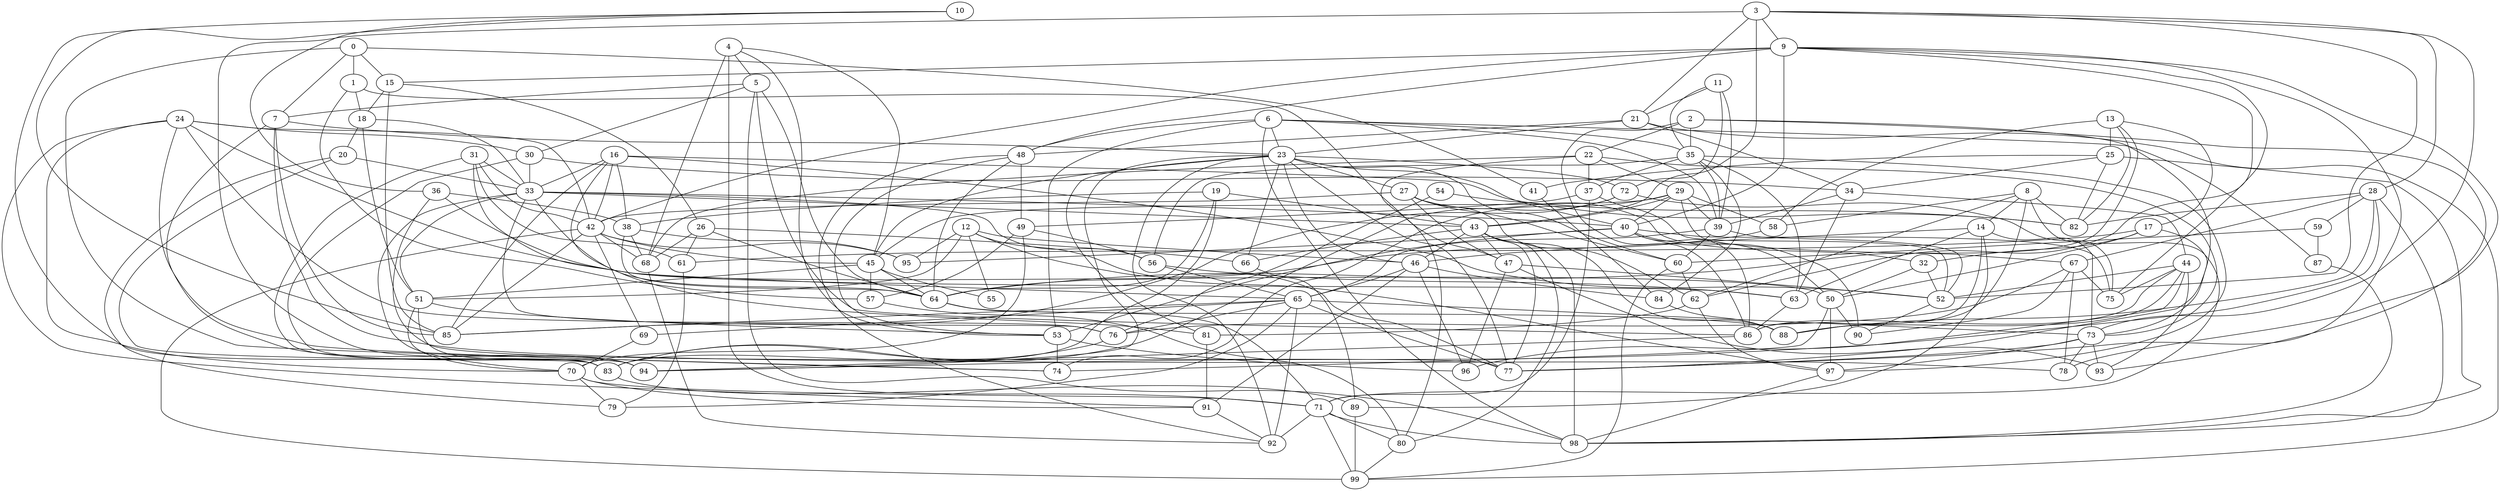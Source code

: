 strict graph "" {
	0 -- 1	[weight=6];
	0 -- 7	[weight=3];
	0 -- 15	[weight=0];
	0 -- 41	[weight=8];
	0 -- 74	[weight=4];
	1 -- 18	[weight=0];
	1 -- 47	[weight=3];
	1 -- 57	[weight=1];
	2 -- 22	[weight=1];
	2 -- 35	[weight=10];
	2 -- 77	[weight=9];
	2 -- 86	[weight=3];
	2 -- 93	[weight=1];
	3 -- 9	[weight=5];
	3 -- 21	[weight=6];
	3 -- 28	[weight=7];
	3 -- 43	[weight=7];
	3 -- 52	[weight=4];
	3 -- 73	[weight=1];
	3 -- 94	[weight=5];
	4 -- 5	[weight=1];
	4 -- 45	[weight=1];
	4 -- 53	[weight=0];
	4 -- 68	[weight=0];
	4 -- 71	[weight=9];
	5 -- 7	[weight=8];
	5 -- 30	[weight=1];
	5 -- 64	[weight=3];
	5 -- 86	[weight=5];
	5 -- 98	[weight=0];
	6 -- 23	[weight=4];
	6 -- 35	[weight=10];
	6 -- 39	[weight=3];
	6 -- 48	[weight=10];
	6 -- 53	[weight=6];
	6 -- 87	[weight=8];
	6 -- 98	[weight=9];
	7 -- 23	[weight=6];
	7 -- 78	[weight=4];
	7 -- 85	[weight=9];
	7 -- 94	[weight=5];
	8 -- 14	[weight=7];
	8 -- 58	[weight=5];
	8 -- 62	[weight=1];
	8 -- 71	[weight=10];
	8 -- 82	[weight=3];
	8 -- 88	[weight=3];
	9 -- 15	[weight=7];
	9 -- 40	[weight=9];
	9 -- 42	[weight=10];
	9 -- 48	[weight=10];
	9 -- 62	[weight=7];
	9 -- 75	[weight=0];
	9 -- 77	[weight=8];
	9 -- 78	[weight=4];
	10 -- 36	[weight=0];
	10 -- 83	[weight=0];
	10 -- 85	[weight=0];
	11 -- 21	[weight=4];
	11 -- 35	[weight=6];
	11 -- 39	[weight=8];
	11 -- 72	[weight=7];
	12 -- 46	[weight=3];
	12 -- 51	[weight=7];
	12 -- 55	[weight=10];
	12 -- 77	[weight=9];
	12 -- 95	[weight=6];
	12 -- 97	[weight=3];
	13 -- 17	[weight=0];
	13 -- 25	[weight=6];
	13 -- 58	[weight=10];
	13 -- 64	[weight=7];
	13 -- 82	[weight=6];
	14 -- 46	[weight=2];
	14 -- 63	[weight=2];
	14 -- 73	[weight=2];
	14 -- 86	[weight=2];
	14 -- 89	[weight=4];
	15 -- 18	[weight=9];
	15 -- 26	[weight=2];
	15 -- 85	[weight=4];
	16 -- 33	[weight=7];
	16 -- 38	[weight=8];
	16 -- 42	[weight=8];
	16 -- 52	[weight=0];
	16 -- 81	[weight=10];
	16 -- 82	[weight=6];
	16 -- 85	[weight=2];
	17 -- 32	[weight=6];
	17 -- 50	[weight=1];
	17 -- 61	[weight=7];
	17 -- 73	[weight=4];
	18 -- 20	[weight=2];
	18 -- 33	[weight=0];
	18 -- 51	[weight=1];
	19 -- 38	[weight=6];
	19 -- 43	[weight=10];
	19 -- 64	[weight=9];
	19 -- 83	[weight=6];
	20 -- 33	[weight=7];
	20 -- 79	[weight=8];
	20 -- 83	[weight=0];
	21 -- 23	[weight=9];
	21 -- 34	[weight=6];
	21 -- 48	[weight=9];
	21 -- 99	[weight=4];
	22 -- 29	[weight=5];
	22 -- 37	[weight=9];
	22 -- 68	[weight=6];
	22 -- 73	[weight=5];
	22 -- 80	[weight=6];
	23 -- 27	[weight=7];
	23 -- 40	[weight=0];
	23 -- 45	[weight=2];
	23 -- 46	[weight=3];
	23 -- 60	[weight=9];
	23 -- 66	[weight=8];
	23 -- 72	[weight=9];
	23 -- 77	[weight=6];
	23 -- 81	[weight=7];
	23 -- 92	[weight=10];
	23 -- 94	[weight=4];
	24 -- 30	[weight=4];
	24 -- 42	[weight=0];
	24 -- 50	[weight=6];
	24 -- 70	[weight=2];
	24 -- 74	[weight=6];
	24 -- 76	[weight=8];
	24 -- 91	[weight=2];
	25 -- 34	[weight=3];
	25 -- 41	[weight=0];
	25 -- 82	[weight=1];
	25 -- 98	[weight=1];
	26 -- 61	[weight=2];
	26 -- 64	[weight=0];
	26 -- 66	[weight=4];
	26 -- 68	[weight=4];
	27 -- 32	[weight=7];
	27 -- 42	[weight=3];
	27 -- 47	[weight=10];
	27 -- 60	[weight=3];
	27 -- 62	[weight=6];
	28 -- 59	[weight=5];
	28 -- 67	[weight=2];
	28 -- 82	[weight=6];
	28 -- 88	[weight=0];
	28 -- 94	[weight=0];
	28 -- 98	[weight=3];
	29 -- 39	[weight=4];
	29 -- 40	[weight=1];
	29 -- 43	[weight=8];
	29 -- 45	[weight=5];
	29 -- 58	[weight=4];
	29 -- 67	[weight=9];
	29 -- 74	[weight=3];
	30 -- 33	[weight=6];
	30 -- 34	[weight=3];
	30 -- 94	[weight=8];
	31 -- 33	[weight=5];
	31 -- 42	[weight=10];
	31 -- 61	[weight=6];
	31 -- 65	[weight=5];
	31 -- 94	[weight=4];
	32 -- 50	[weight=5];
	32 -- 52	[weight=6];
	33 -- 40	[weight=3];
	33 -- 43	[weight=3];
	33 -- 51	[weight=0];
	33 -- 56	[weight=7];
	33 -- 64	[weight=10];
	33 -- 70	[weight=7];
	33 -- 76	[weight=5];
	34 -- 39	[weight=4];
	34 -- 44	[weight=9];
	34 -- 63	[weight=10];
	35 -- 37	[weight=6];
	35 -- 39	[weight=1];
	35 -- 56	[weight=3];
	35 -- 63	[weight=6];
	35 -- 84	[weight=10];
	35 -- 97	[weight=7];
	36 -- 38	[weight=1];
	36 -- 63	[weight=0];
	36 -- 77	[weight=3];
	37 -- 49	[weight=10];
	37 -- 52	[weight=7];
	37 -- 71	[weight=2];
	38 -- 64	[weight=2];
	38 -- 68	[weight=5];
	38 -- 95	[weight=9];
	39 -- 52	[weight=5];
	39 -- 60	[weight=0];
	39 -- 65	[weight=5];
	40 -- 50	[weight=0];
	40 -- 53	[weight=9];
	40 -- 75	[weight=4];
	40 -- 86	[weight=9];
	40 -- 90	[weight=5];
	40 -- 95	[weight=6];
	41 -- 84	[weight=7];
	42 -- 45	[weight=3];
	42 -- 68	[weight=10];
	42 -- 69	[weight=1];
	42 -- 85	[weight=3];
	42 -- 95	[weight=10];
	42 -- 99	[weight=8];
	43 -- 46	[weight=1];
	43 -- 47	[weight=1];
	43 -- 66	[weight=8];
	43 -- 77	[weight=5];
	43 -- 80	[weight=5];
	43 -- 88	[weight=2];
	43 -- 98	[weight=7];
	44 -- 52	[weight=5];
	44 -- 75	[weight=9];
	44 -- 86	[weight=4];
	44 -- 88	[weight=9];
	44 -- 93	[weight=0];
	44 -- 96	[weight=1];
	45 -- 51	[weight=0];
	45 -- 55	[weight=7];
	45 -- 57	[weight=10];
	45 -- 64	[weight=10];
	46 -- 65	[weight=10];
	46 -- 84	[weight=9];
	46 -- 91	[weight=5];
	46 -- 96	[weight=4];
	47 -- 52	[weight=7];
	47 -- 93	[weight=6];
	47 -- 96	[weight=6];
	48 -- 49	[weight=0];
	48 -- 53	[weight=8];
	48 -- 64	[weight=5];
	48 -- 92	[weight=1];
	49 -- 56	[weight=4];
	49 -- 57	[weight=3];
	49 -- 70	[weight=9];
	50 -- 74	[weight=0];
	50 -- 90	[weight=7];
	50 -- 97	[weight=4];
	51 -- 53	[weight=1];
	51 -- 70	[weight=8];
	51 -- 83	[weight=10];
	52 -- 90	[weight=2];
	53 -- 74	[weight=10];
	53 -- 96	[weight=3];
	54 -- 76	[weight=7];
	54 -- 82	[weight=10];
	56 -- 63	[weight=7];
	56 -- 65	[weight=1];
	57 -- 80	[weight=5];
	58 -- 64	[weight=10];
	59 -- 60	[weight=8];
	59 -- 87	[weight=1];
	60 -- 62	[weight=10];
	60 -- 99	[weight=0];
	61 -- 79	[weight=3];
	62 -- 81	[weight=8];
	62 -- 97	[weight=0];
	63 -- 86	[weight=4];
	64 -- 71	[weight=1];
	64 -- 88	[weight=2];
	65 -- 69	[weight=2];
	65 -- 73	[weight=8];
	65 -- 76	[weight=10];
	65 -- 77	[weight=2];
	65 -- 79	[weight=8];
	65 -- 85	[weight=7];
	65 -- 92	[weight=1];
	66 -- 89	[weight=6];
	67 -- 75	[weight=7];
	67 -- 76	[weight=8];
	67 -- 78	[weight=8];
	67 -- 90	[weight=6];
	68 -- 92	[weight=0];
	69 -- 70	[weight=0];
	70 -- 71	[weight=8];
	70 -- 79	[weight=3];
	70 -- 91	[weight=3];
	71 -- 80	[weight=0];
	71 -- 92	[weight=6];
	71 -- 98	[weight=0];
	71 -- 99	[weight=4];
	72 -- 75	[weight=6];
	72 -- 83	[weight=8];
	72 -- 85	[weight=2];
	73 -- 77	[weight=8];
	73 -- 78	[weight=9];
	73 -- 93	[weight=6];
	73 -- 97	[weight=0];
	76 -- 83	[weight=5];
	80 -- 99	[weight=6];
	81 -- 91	[weight=6];
	83 -- 89	[weight=1];
	84 -- 88	[weight=9];
	86 -- 94	[weight=9];
	87 -- 98	[weight=4];
	89 -- 99	[weight=5];
	91 -- 92	[weight=1];
	97 -- 98	[weight=4];
}
